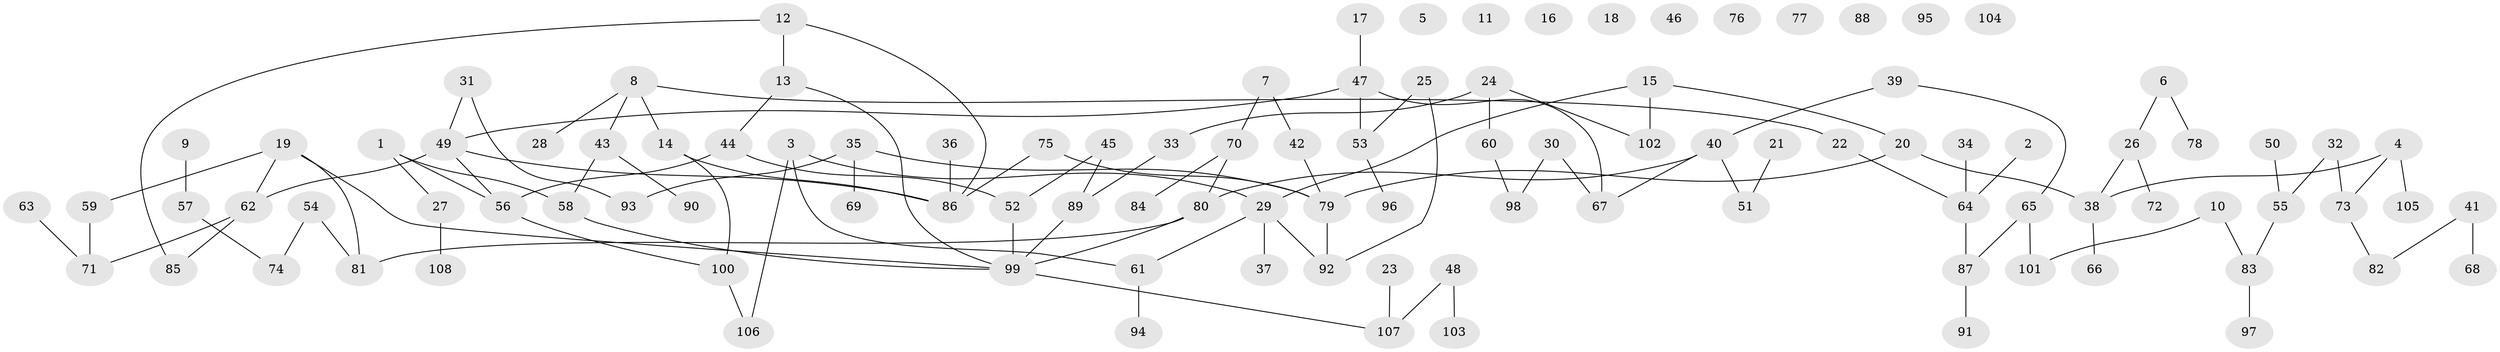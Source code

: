 // coarse degree distribution, {4: 0.06666666666666667, 1: 0.22666666666666666, 3: 0.14666666666666667, 0: 0.13333333333333333, 2: 0.29333333333333333, 5: 0.12, 7: 0.013333333333333334}
// Generated by graph-tools (version 1.1) at 2025/23/03/03/25 07:23:28]
// undirected, 108 vertices, 118 edges
graph export_dot {
graph [start="1"]
  node [color=gray90,style=filled];
  1;
  2;
  3;
  4;
  5;
  6;
  7;
  8;
  9;
  10;
  11;
  12;
  13;
  14;
  15;
  16;
  17;
  18;
  19;
  20;
  21;
  22;
  23;
  24;
  25;
  26;
  27;
  28;
  29;
  30;
  31;
  32;
  33;
  34;
  35;
  36;
  37;
  38;
  39;
  40;
  41;
  42;
  43;
  44;
  45;
  46;
  47;
  48;
  49;
  50;
  51;
  52;
  53;
  54;
  55;
  56;
  57;
  58;
  59;
  60;
  61;
  62;
  63;
  64;
  65;
  66;
  67;
  68;
  69;
  70;
  71;
  72;
  73;
  74;
  75;
  76;
  77;
  78;
  79;
  80;
  81;
  82;
  83;
  84;
  85;
  86;
  87;
  88;
  89;
  90;
  91;
  92;
  93;
  94;
  95;
  96;
  97;
  98;
  99;
  100;
  101;
  102;
  103;
  104;
  105;
  106;
  107;
  108;
  1 -- 27;
  1 -- 56;
  1 -- 58;
  2 -- 64;
  3 -- 29;
  3 -- 61;
  3 -- 106;
  4 -- 38;
  4 -- 73;
  4 -- 105;
  6 -- 26;
  6 -- 78;
  7 -- 42;
  7 -- 70;
  8 -- 14;
  8 -- 22;
  8 -- 28;
  8 -- 43;
  9 -- 57;
  10 -- 83;
  10 -- 101;
  12 -- 13;
  12 -- 85;
  12 -- 86;
  13 -- 44;
  13 -- 99;
  14 -- 86;
  14 -- 100;
  15 -- 20;
  15 -- 29;
  15 -- 102;
  17 -- 47;
  19 -- 59;
  19 -- 62;
  19 -- 81;
  19 -- 99;
  20 -- 38;
  20 -- 79;
  21 -- 51;
  22 -- 64;
  23 -- 107;
  24 -- 33;
  24 -- 60;
  24 -- 102;
  25 -- 53;
  25 -- 92;
  26 -- 38;
  26 -- 72;
  27 -- 108;
  29 -- 37;
  29 -- 61;
  29 -- 92;
  30 -- 67;
  30 -- 98;
  31 -- 49;
  31 -- 93;
  32 -- 55;
  32 -- 73;
  33 -- 89;
  34 -- 64;
  35 -- 69;
  35 -- 79;
  35 -- 93;
  36 -- 86;
  38 -- 66;
  39 -- 40;
  39 -- 65;
  40 -- 51;
  40 -- 67;
  40 -- 80;
  41 -- 68;
  41 -- 82;
  42 -- 79;
  43 -- 58;
  43 -- 90;
  44 -- 52;
  44 -- 56;
  45 -- 52;
  45 -- 89;
  47 -- 49;
  47 -- 53;
  47 -- 67;
  48 -- 103;
  48 -- 107;
  49 -- 56;
  49 -- 62;
  49 -- 86;
  50 -- 55;
  52 -- 99;
  53 -- 96;
  54 -- 74;
  54 -- 81;
  55 -- 83;
  56 -- 100;
  57 -- 74;
  58 -- 99;
  59 -- 71;
  60 -- 98;
  61 -- 94;
  62 -- 71;
  62 -- 85;
  63 -- 71;
  64 -- 87;
  65 -- 87;
  65 -- 101;
  70 -- 80;
  70 -- 84;
  73 -- 82;
  75 -- 79;
  75 -- 86;
  79 -- 92;
  80 -- 81;
  80 -- 99;
  83 -- 97;
  87 -- 91;
  89 -- 99;
  99 -- 107;
  100 -- 106;
}
